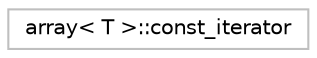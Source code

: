 digraph "Graphical Class Hierarchy"
{
 // LATEX_PDF_SIZE
  edge [fontname="Helvetica",fontsize="10",labelfontname="Helvetica",labelfontsize="10"];
  node [fontname="Helvetica",fontsize="10",shape=record];
  rankdir="LR";
  Node0 [label="array\< T \>::const_iterator",height=0.2,width=0.4,color="grey75", fillcolor="white", style="filled",tooltip="STL iterator class."];
}

